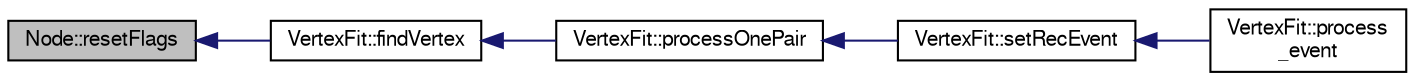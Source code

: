 digraph "Node::resetFlags"
{
  bgcolor="transparent";
  edge [fontname="FreeSans",fontsize="10",labelfontname="FreeSans",labelfontsize="10"];
  node [fontname="FreeSans",fontsize="10",shape=record];
  rankdir="LR";
  Node1 [label="Node::resetFlags",height=0.2,width=0.4,color="black", fillcolor="grey75", style="filled" fontcolor="black"];
  Node1 -> Node2 [dir="back",color="midnightblue",fontsize="10",style="solid",fontname="FreeSans"];
  Node2 [label="VertexFit::findVertex",height=0.2,width=0.4,color="black",URL="$d1/d13/classVertexFit.html#a349a76249cda8005ff0fb3bcd75bdb4b",tooltip="Find the primary vertex. "];
  Node2 -> Node3 [dir="back",color="midnightblue",fontsize="10",style="solid",fontname="FreeSans"];
  Node3 [label="VertexFit::processOnePair",height=0.2,width=0.4,color="black",URL="$d1/d13/classVertexFit.html#afe7aeb07239dfd3e84eff9551f8220c7",tooltip="After setting both tracks and hypothesis, start the iteration. "];
  Node3 -> Node4 [dir="back",color="midnightblue",fontsize="10",style="solid",fontname="FreeSans"];
  Node4 [label="VertexFit::setRecEvent",height=0.2,width=0.4,color="black",URL="$d1/d13/classVertexFit.html#a080d08ef76e4108261aaf89373c07211",tooltip="Set the SRecEvent, main external call the use vertex fit. "];
  Node4 -> Node5 [dir="back",color="midnightblue",fontsize="10",style="solid",fontname="FreeSans"];
  Node5 [label="VertexFit::process\l_event",height=0.2,width=0.4,color="black",URL="$d1/d13/classVertexFit.html#a056c9f1aa5805bfd6f92e833722dd25e"];
}
